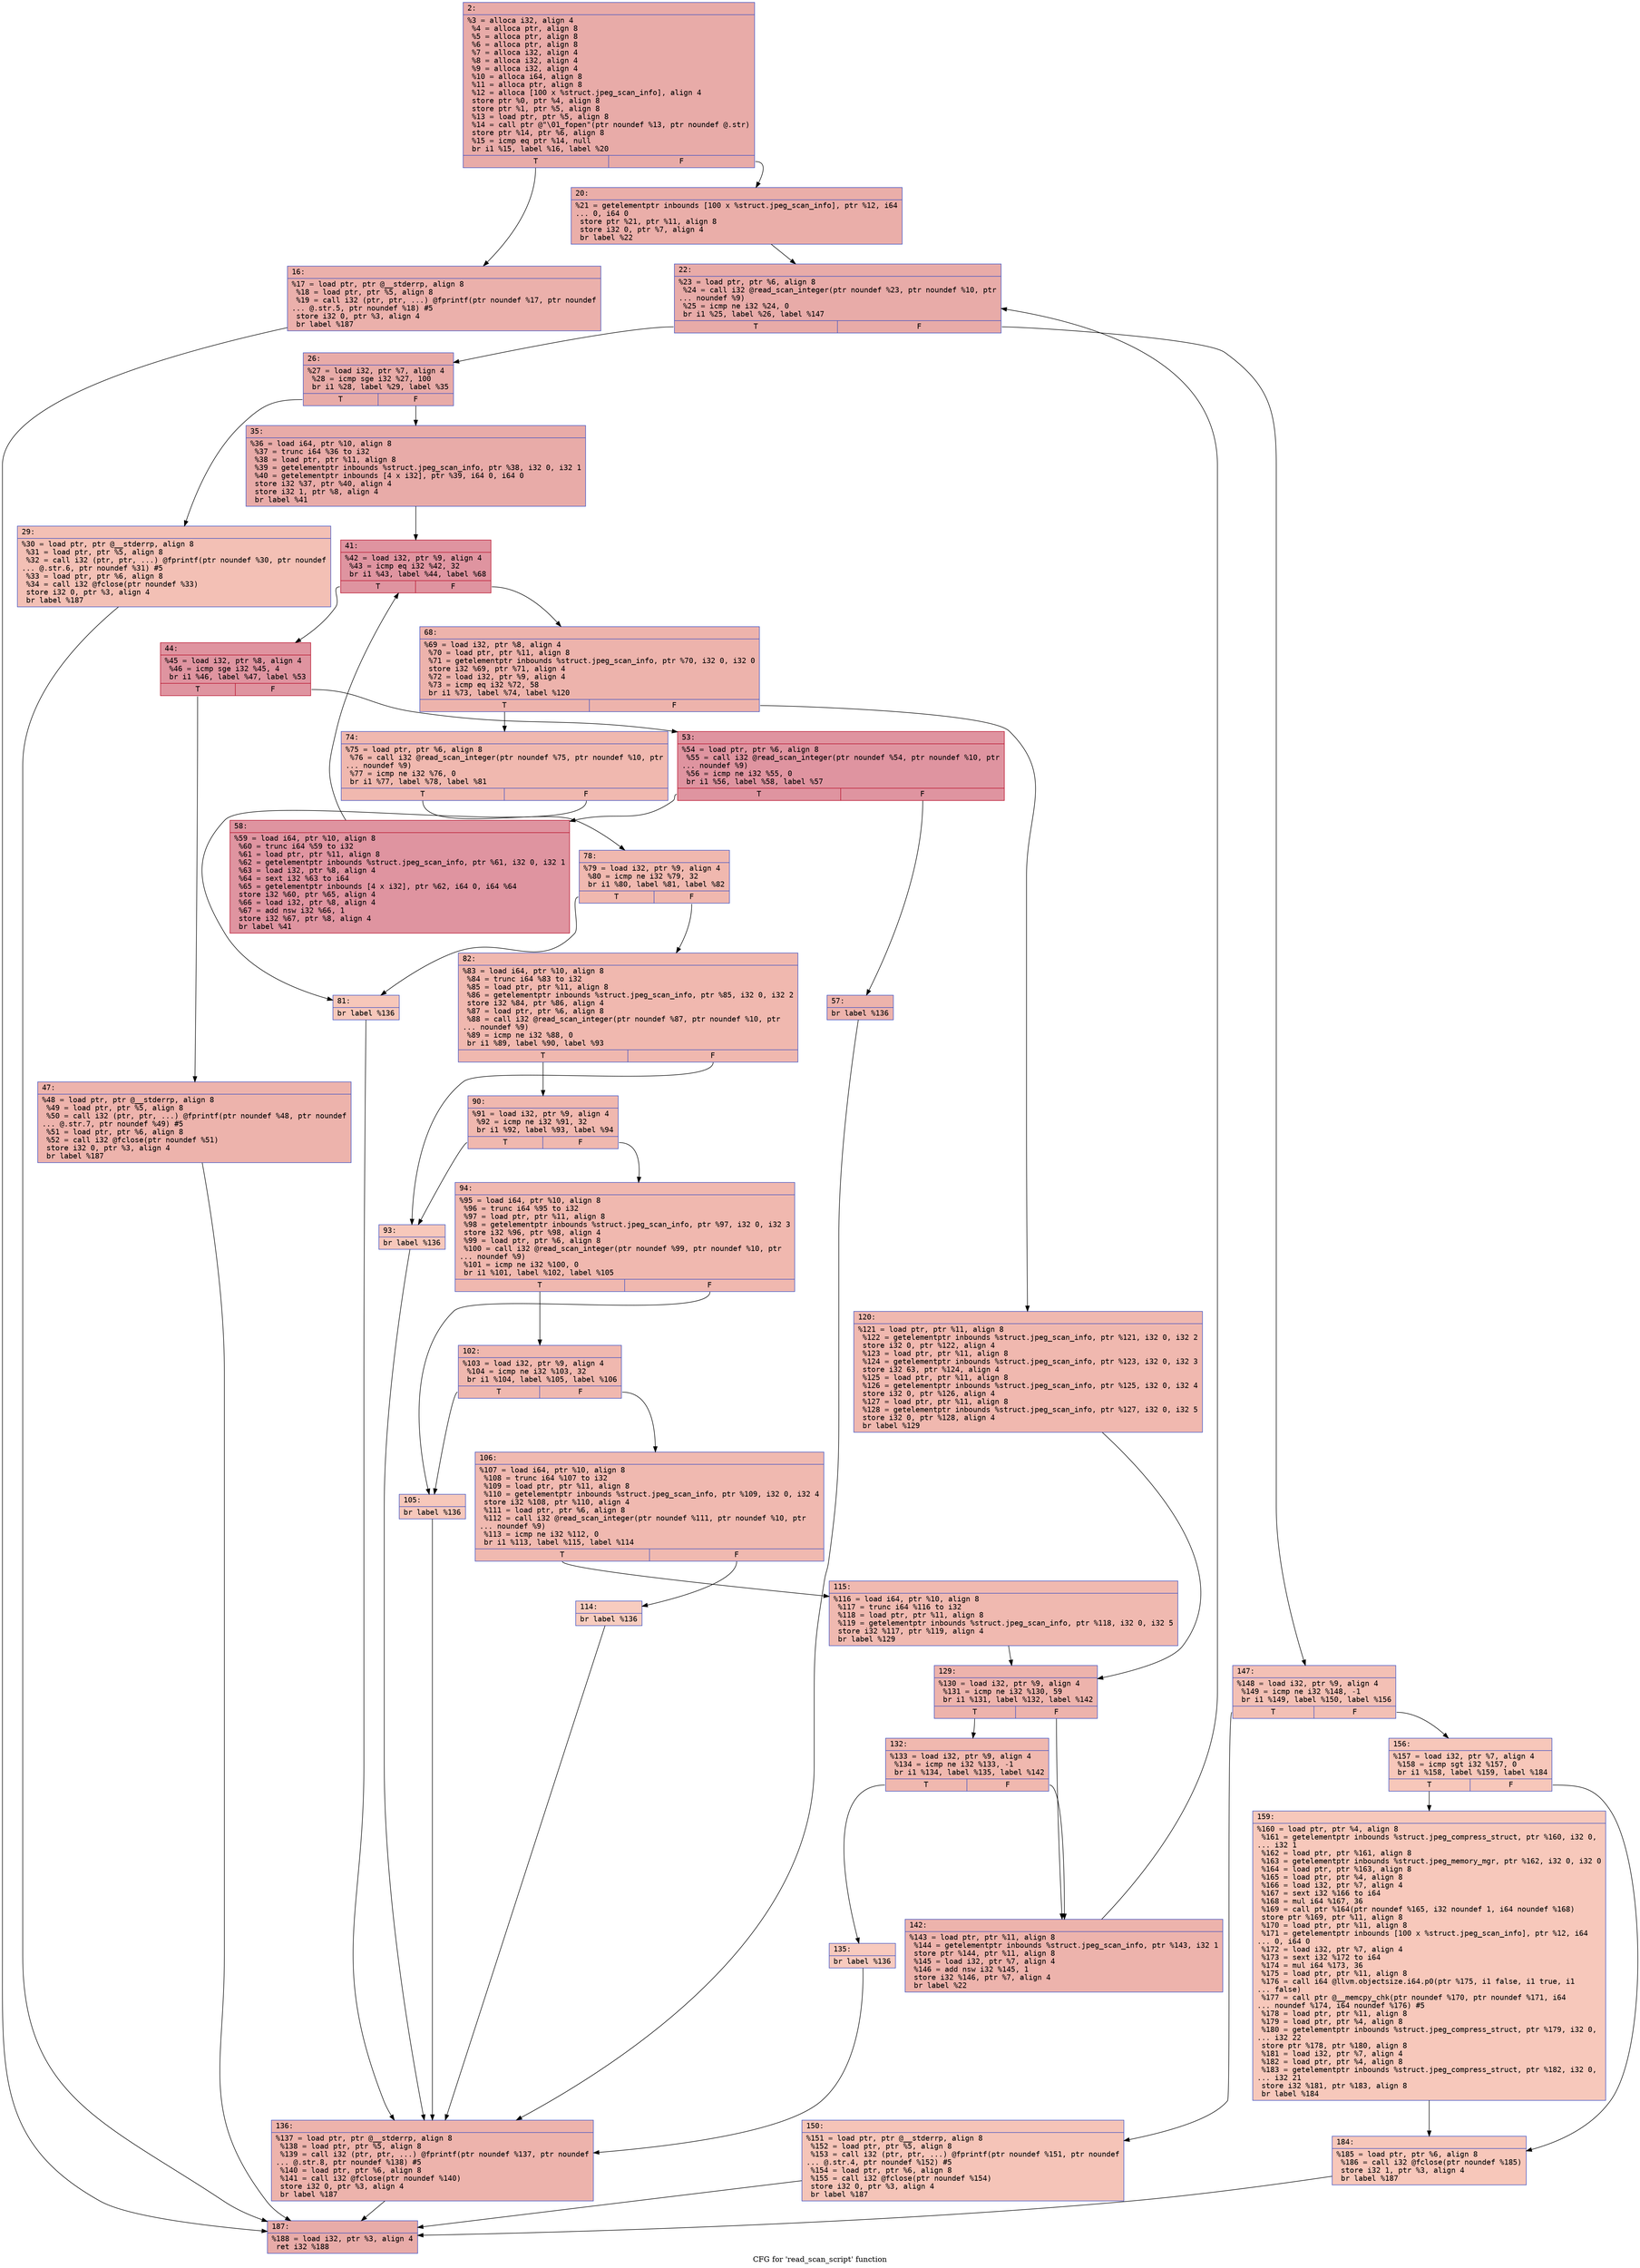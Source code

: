 digraph "CFG for 'read_scan_script' function" {
	label="CFG for 'read_scan_script' function";

	Node0x6000025cead0 [shape=record,color="#3d50c3ff", style=filled, fillcolor="#cc403a70" fontname="Courier",label="{2:\l|  %3 = alloca i32, align 4\l  %4 = alloca ptr, align 8\l  %5 = alloca ptr, align 8\l  %6 = alloca ptr, align 8\l  %7 = alloca i32, align 4\l  %8 = alloca i32, align 4\l  %9 = alloca i32, align 4\l  %10 = alloca i64, align 8\l  %11 = alloca ptr, align 8\l  %12 = alloca [100 x %struct.jpeg_scan_info], align 4\l  store ptr %0, ptr %4, align 8\l  store ptr %1, ptr %5, align 8\l  %13 = load ptr, ptr %5, align 8\l  %14 = call ptr @\"\\01_fopen\"(ptr noundef %13, ptr noundef @.str)\l  store ptr %14, ptr %6, align 8\l  %15 = icmp eq ptr %14, null\l  br i1 %15, label %16, label %20\l|{<s0>T|<s1>F}}"];
	Node0x6000025cead0:s0 -> Node0x6000025ceb20[tooltip="2 -> 16\nProbability 37.50%" ];
	Node0x6000025cead0:s1 -> Node0x6000025ceb70[tooltip="2 -> 20\nProbability 62.50%" ];
	Node0x6000025ceb20 [shape=record,color="#3d50c3ff", style=filled, fillcolor="#d24b4070" fontname="Courier",label="{16:\l|  %17 = load ptr, ptr @__stderrp, align 8\l  %18 = load ptr, ptr %5, align 8\l  %19 = call i32 (ptr, ptr, ...) @fprintf(ptr noundef %17, ptr noundef\l... @.str.5, ptr noundef %18) #5\l  store i32 0, ptr %3, align 4\l  br label %187\l}"];
	Node0x6000025ceb20 -> Node0x6000025cf660[tooltip="16 -> 187\nProbability 100.00%" ];
	Node0x6000025ceb70 [shape=record,color="#3d50c3ff", style=filled, fillcolor="#d0473d70" fontname="Courier",label="{20:\l|  %21 = getelementptr inbounds [100 x %struct.jpeg_scan_info], ptr %12, i64\l... 0, i64 0\l  store ptr %21, ptr %11, align 8\l  store i32 0, ptr %7, align 4\l  br label %22\l}"];
	Node0x6000025ceb70 -> Node0x6000025cebc0[tooltip="20 -> 22\nProbability 100.00%" ];
	Node0x6000025cebc0 [shape=record,color="#3d50c3ff", style=filled, fillcolor="#cc403a70" fontname="Courier",label="{22:\l|  %23 = load ptr, ptr %6, align 8\l  %24 = call i32 @read_scan_integer(ptr noundef %23, ptr noundef %10, ptr\l... noundef %9)\l  %25 = icmp ne i32 %24, 0\l  br i1 %25, label %26, label %147\l|{<s0>T|<s1>F}}"];
	Node0x6000025cebc0:s0 -> Node0x6000025cec10[tooltip="22 -> 26\nProbability 96.88%" ];
	Node0x6000025cebc0:s1 -> Node0x6000025cf4d0[tooltip="22 -> 147\nProbability 3.12%" ];
	Node0x6000025cec10 [shape=record,color="#3d50c3ff", style=filled, fillcolor="#cc403a70" fontname="Courier",label="{26:\l|  %27 = load i32, ptr %7, align 4\l  %28 = icmp sge i32 %27, 100\l  br i1 %28, label %29, label %35\l|{<s0>T|<s1>F}}"];
	Node0x6000025cec10:s0 -> Node0x6000025cec60[tooltip="26 -> 29\nProbability 3.12%" ];
	Node0x6000025cec10:s1 -> Node0x6000025cecb0[tooltip="26 -> 35\nProbability 96.88%" ];
	Node0x6000025cec60 [shape=record,color="#3d50c3ff", style=filled, fillcolor="#e5705870" fontname="Courier",label="{29:\l|  %30 = load ptr, ptr @__stderrp, align 8\l  %31 = load ptr, ptr %5, align 8\l  %32 = call i32 (ptr, ptr, ...) @fprintf(ptr noundef %30, ptr noundef\l... @.str.6, ptr noundef %31) #5\l  %33 = load ptr, ptr %6, align 8\l  %34 = call i32 @fclose(ptr noundef %33)\l  store i32 0, ptr %3, align 4\l  br label %187\l}"];
	Node0x6000025cec60 -> Node0x6000025cf660[tooltip="29 -> 187\nProbability 100.00%" ];
	Node0x6000025cecb0 [shape=record,color="#3d50c3ff", style=filled, fillcolor="#cc403a70" fontname="Courier",label="{35:\l|  %36 = load i64, ptr %10, align 8\l  %37 = trunc i64 %36 to i32\l  %38 = load ptr, ptr %11, align 8\l  %39 = getelementptr inbounds %struct.jpeg_scan_info, ptr %38, i32 0, i32 1\l  %40 = getelementptr inbounds [4 x i32], ptr %39, i64 0, i64 0\l  store i32 %37, ptr %40, align 4\l  store i32 1, ptr %8, align 4\l  br label %41\l}"];
	Node0x6000025cecb0 -> Node0x6000025ced00[tooltip="35 -> 41\nProbability 100.00%" ];
	Node0x6000025ced00 [shape=record,color="#b70d28ff", style=filled, fillcolor="#b70d2870" fontname="Courier",label="{41:\l|  %42 = load i32, ptr %9, align 4\l  %43 = icmp eq i32 %42, 32\l  br i1 %43, label %44, label %68\l|{<s0>T|<s1>F}}"];
	Node0x6000025ced00:s0 -> Node0x6000025ced50[tooltip="41 -> 44\nProbability 96.88%" ];
	Node0x6000025ced00:s1 -> Node0x6000025ceee0[tooltip="41 -> 68\nProbability 3.12%" ];
	Node0x6000025ced50 [shape=record,color="#b70d28ff", style=filled, fillcolor="#b70d2870" fontname="Courier",label="{44:\l|  %45 = load i32, ptr %8, align 4\l  %46 = icmp sge i32 %45, 4\l  br i1 %46, label %47, label %53\l|{<s0>T|<s1>F}}"];
	Node0x6000025ced50:s0 -> Node0x6000025ceda0[tooltip="44 -> 47\nProbability 3.12%" ];
	Node0x6000025ced50:s1 -> Node0x6000025cedf0[tooltip="44 -> 53\nProbability 96.88%" ];
	Node0x6000025ceda0 [shape=record,color="#3d50c3ff", style=filled, fillcolor="#d6524470" fontname="Courier",label="{47:\l|  %48 = load ptr, ptr @__stderrp, align 8\l  %49 = load ptr, ptr %5, align 8\l  %50 = call i32 (ptr, ptr, ...) @fprintf(ptr noundef %48, ptr noundef\l... @.str.7, ptr noundef %49) #5\l  %51 = load ptr, ptr %6, align 8\l  %52 = call i32 @fclose(ptr noundef %51)\l  store i32 0, ptr %3, align 4\l  br label %187\l}"];
	Node0x6000025ceda0 -> Node0x6000025cf660[tooltip="47 -> 187\nProbability 100.00%" ];
	Node0x6000025cedf0 [shape=record,color="#b70d28ff", style=filled, fillcolor="#b70d2870" fontname="Courier",label="{53:\l|  %54 = load ptr, ptr %6, align 8\l  %55 = call i32 @read_scan_integer(ptr noundef %54, ptr noundef %10, ptr\l... noundef %9)\l  %56 = icmp ne i32 %55, 0\l  br i1 %56, label %58, label %57\l|{<s0>T|<s1>F}}"];
	Node0x6000025cedf0:s0 -> Node0x6000025cee90[tooltip="53 -> 58\nProbability 96.88%" ];
	Node0x6000025cedf0:s1 -> Node0x6000025cee40[tooltip="53 -> 57\nProbability 3.12%" ];
	Node0x6000025cee40 [shape=record,color="#3d50c3ff", style=filled, fillcolor="#d6524470" fontname="Courier",label="{57:\l|  br label %136\l}"];
	Node0x6000025cee40 -> Node0x6000025cf430[tooltip="57 -> 136\nProbability 100.00%" ];
	Node0x6000025cee90 [shape=record,color="#b70d28ff", style=filled, fillcolor="#b70d2870" fontname="Courier",label="{58:\l|  %59 = load i64, ptr %10, align 8\l  %60 = trunc i64 %59 to i32\l  %61 = load ptr, ptr %11, align 8\l  %62 = getelementptr inbounds %struct.jpeg_scan_info, ptr %61, i32 0, i32 1\l  %63 = load i32, ptr %8, align 4\l  %64 = sext i32 %63 to i64\l  %65 = getelementptr inbounds [4 x i32], ptr %62, i64 0, i64 %64\l  store i32 %60, ptr %65, align 4\l  %66 = load i32, ptr %8, align 4\l  %67 = add nsw i32 %66, 1\l  store i32 %67, ptr %8, align 4\l  br label %41\l}"];
	Node0x6000025cee90 -> Node0x6000025ced00[tooltip="58 -> 41\nProbability 100.00%" ];
	Node0x6000025ceee0 [shape=record,color="#3d50c3ff", style=filled, fillcolor="#d6524470" fontname="Courier",label="{68:\l|  %69 = load i32, ptr %8, align 4\l  %70 = load ptr, ptr %11, align 8\l  %71 = getelementptr inbounds %struct.jpeg_scan_info, ptr %70, i32 0, i32 0\l  store i32 %69, ptr %71, align 4\l  %72 = load i32, ptr %9, align 4\l  %73 = icmp eq i32 %72, 58\l  br i1 %73, label %74, label %120\l|{<s0>T|<s1>F}}"];
	Node0x6000025ceee0:s0 -> Node0x6000025cef30[tooltip="68 -> 74\nProbability 50.00%" ];
	Node0x6000025ceee0:s1 -> Node0x6000025cf2f0[tooltip="68 -> 120\nProbability 50.00%" ];
	Node0x6000025cef30 [shape=record,color="#3d50c3ff", style=filled, fillcolor="#dc5d4a70" fontname="Courier",label="{74:\l|  %75 = load ptr, ptr %6, align 8\l  %76 = call i32 @read_scan_integer(ptr noundef %75, ptr noundef %10, ptr\l... noundef %9)\l  %77 = icmp ne i32 %76, 0\l  br i1 %77, label %78, label %81\l|{<s0>T|<s1>F}}"];
	Node0x6000025cef30:s0 -> Node0x6000025cef80[tooltip="74 -> 78\nProbability 96.88%" ];
	Node0x6000025cef30:s1 -> Node0x6000025cefd0[tooltip="74 -> 81\nProbability 3.12%" ];
	Node0x6000025cef80 [shape=record,color="#3d50c3ff", style=filled, fillcolor="#dc5d4a70" fontname="Courier",label="{78:\l|  %79 = load i32, ptr %9, align 4\l  %80 = icmp ne i32 %79, 32\l  br i1 %80, label %81, label %82\l|{<s0>T|<s1>F}}"];
	Node0x6000025cef80:s0 -> Node0x6000025cefd0[tooltip="78 -> 81\nProbability 3.12%" ];
	Node0x6000025cef80:s1 -> Node0x6000025cf020[tooltip="78 -> 82\nProbability 96.88%" ];
	Node0x6000025cefd0 [shape=record,color="#3d50c3ff", style=filled, fillcolor="#ec7f6370" fontname="Courier",label="{81:\l|  br label %136\l}"];
	Node0x6000025cefd0 -> Node0x6000025cf430[tooltip="81 -> 136\nProbability 100.00%" ];
	Node0x6000025cf020 [shape=record,color="#3d50c3ff", style=filled, fillcolor="#dc5d4a70" fontname="Courier",label="{82:\l|  %83 = load i64, ptr %10, align 8\l  %84 = trunc i64 %83 to i32\l  %85 = load ptr, ptr %11, align 8\l  %86 = getelementptr inbounds %struct.jpeg_scan_info, ptr %85, i32 0, i32 2\l  store i32 %84, ptr %86, align 4\l  %87 = load ptr, ptr %6, align 8\l  %88 = call i32 @read_scan_integer(ptr noundef %87, ptr noundef %10, ptr\l... noundef %9)\l  %89 = icmp ne i32 %88, 0\l  br i1 %89, label %90, label %93\l|{<s0>T|<s1>F}}"];
	Node0x6000025cf020:s0 -> Node0x6000025cf070[tooltip="82 -> 90\nProbability 96.88%" ];
	Node0x6000025cf020:s1 -> Node0x6000025cf0c0[tooltip="82 -> 93\nProbability 3.12%" ];
	Node0x6000025cf070 [shape=record,color="#3d50c3ff", style=filled, fillcolor="#dc5d4a70" fontname="Courier",label="{90:\l|  %91 = load i32, ptr %9, align 4\l  %92 = icmp ne i32 %91, 32\l  br i1 %92, label %93, label %94\l|{<s0>T|<s1>F}}"];
	Node0x6000025cf070:s0 -> Node0x6000025cf0c0[tooltip="90 -> 93\nProbability 3.12%" ];
	Node0x6000025cf070:s1 -> Node0x6000025cf110[tooltip="90 -> 94\nProbability 96.88%" ];
	Node0x6000025cf0c0 [shape=record,color="#3d50c3ff", style=filled, fillcolor="#ed836670" fontname="Courier",label="{93:\l|  br label %136\l}"];
	Node0x6000025cf0c0 -> Node0x6000025cf430[tooltip="93 -> 136\nProbability 100.00%" ];
	Node0x6000025cf110 [shape=record,color="#3d50c3ff", style=filled, fillcolor="#dc5d4a70" fontname="Courier",label="{94:\l|  %95 = load i64, ptr %10, align 8\l  %96 = trunc i64 %95 to i32\l  %97 = load ptr, ptr %11, align 8\l  %98 = getelementptr inbounds %struct.jpeg_scan_info, ptr %97, i32 0, i32 3\l  store i32 %96, ptr %98, align 4\l  %99 = load ptr, ptr %6, align 8\l  %100 = call i32 @read_scan_integer(ptr noundef %99, ptr noundef %10, ptr\l... noundef %9)\l  %101 = icmp ne i32 %100, 0\l  br i1 %101, label %102, label %105\l|{<s0>T|<s1>F}}"];
	Node0x6000025cf110:s0 -> Node0x6000025cf160[tooltip="94 -> 102\nProbability 96.88%" ];
	Node0x6000025cf110:s1 -> Node0x6000025cf1b0[tooltip="94 -> 105\nProbability 3.12%" ];
	Node0x6000025cf160 [shape=record,color="#3d50c3ff", style=filled, fillcolor="#dc5d4a70" fontname="Courier",label="{102:\l|  %103 = load i32, ptr %9, align 4\l  %104 = icmp ne i32 %103, 32\l  br i1 %104, label %105, label %106\l|{<s0>T|<s1>F}}"];
	Node0x6000025cf160:s0 -> Node0x6000025cf1b0[tooltip="102 -> 105\nProbability 3.12%" ];
	Node0x6000025cf160:s1 -> Node0x6000025cf200[tooltip="102 -> 106\nProbability 96.88%" ];
	Node0x6000025cf1b0 [shape=record,color="#3d50c3ff", style=filled, fillcolor="#ed836670" fontname="Courier",label="{105:\l|  br label %136\l}"];
	Node0x6000025cf1b0 -> Node0x6000025cf430[tooltip="105 -> 136\nProbability 100.00%" ];
	Node0x6000025cf200 [shape=record,color="#3d50c3ff", style=filled, fillcolor="#de614d70" fontname="Courier",label="{106:\l|  %107 = load i64, ptr %10, align 8\l  %108 = trunc i64 %107 to i32\l  %109 = load ptr, ptr %11, align 8\l  %110 = getelementptr inbounds %struct.jpeg_scan_info, ptr %109, i32 0, i32 4\l  store i32 %108, ptr %110, align 4\l  %111 = load ptr, ptr %6, align 8\l  %112 = call i32 @read_scan_integer(ptr noundef %111, ptr noundef %10, ptr\l... noundef %9)\l  %113 = icmp ne i32 %112, 0\l  br i1 %113, label %115, label %114\l|{<s0>T|<s1>F}}"];
	Node0x6000025cf200:s0 -> Node0x6000025cf2a0[tooltip="106 -> 115\nProbability 96.88%" ];
	Node0x6000025cf200:s1 -> Node0x6000025cf250[tooltip="106 -> 114\nProbability 3.12%" ];
	Node0x6000025cf250 [shape=record,color="#3d50c3ff", style=filled, fillcolor="#f08b6e70" fontname="Courier",label="{114:\l|  br label %136\l}"];
	Node0x6000025cf250 -> Node0x6000025cf430[tooltip="114 -> 136\nProbability 100.00%" ];
	Node0x6000025cf2a0 [shape=record,color="#3d50c3ff", style=filled, fillcolor="#de614d70" fontname="Courier",label="{115:\l|  %116 = load i64, ptr %10, align 8\l  %117 = trunc i64 %116 to i32\l  %118 = load ptr, ptr %11, align 8\l  %119 = getelementptr inbounds %struct.jpeg_scan_info, ptr %118, i32 0, i32 5\l  store i32 %117, ptr %119, align 4\l  br label %129\l}"];
	Node0x6000025cf2a0 -> Node0x6000025cf340[tooltip="115 -> 129\nProbability 100.00%" ];
	Node0x6000025cf2f0 [shape=record,color="#3d50c3ff", style=filled, fillcolor="#dc5d4a70" fontname="Courier",label="{120:\l|  %121 = load ptr, ptr %11, align 8\l  %122 = getelementptr inbounds %struct.jpeg_scan_info, ptr %121, i32 0, i32 2\l  store i32 0, ptr %122, align 4\l  %123 = load ptr, ptr %11, align 8\l  %124 = getelementptr inbounds %struct.jpeg_scan_info, ptr %123, i32 0, i32 3\l  store i32 63, ptr %124, align 4\l  %125 = load ptr, ptr %11, align 8\l  %126 = getelementptr inbounds %struct.jpeg_scan_info, ptr %125, i32 0, i32 4\l  store i32 0, ptr %126, align 4\l  %127 = load ptr, ptr %11, align 8\l  %128 = getelementptr inbounds %struct.jpeg_scan_info, ptr %127, i32 0, i32 5\l  store i32 0, ptr %128, align 4\l  br label %129\l}"];
	Node0x6000025cf2f0 -> Node0x6000025cf340[tooltip="120 -> 129\nProbability 100.00%" ];
	Node0x6000025cf340 [shape=record,color="#3d50c3ff", style=filled, fillcolor="#d6524470" fontname="Courier",label="{129:\l|  %130 = load i32, ptr %9, align 4\l  %131 = icmp ne i32 %130, 59\l  br i1 %131, label %132, label %142\l|{<s0>T|<s1>F}}"];
	Node0x6000025cf340:s0 -> Node0x6000025cf390[tooltip="129 -> 132\nProbability 50.00%" ];
	Node0x6000025cf340:s1 -> Node0x6000025cf480[tooltip="129 -> 142\nProbability 50.00%" ];
	Node0x6000025cf390 [shape=record,color="#3d50c3ff", style=filled, fillcolor="#dc5d4a70" fontname="Courier",label="{132:\l|  %133 = load i32, ptr %9, align 4\l  %134 = icmp ne i32 %133, -1\l  br i1 %134, label %135, label %142\l|{<s0>T|<s1>F}}"];
	Node0x6000025cf390:s0 -> Node0x6000025cf3e0[tooltip="132 -> 135\nProbability 3.12%" ];
	Node0x6000025cf390:s1 -> Node0x6000025cf480[tooltip="132 -> 142\nProbability 96.88%" ];
	Node0x6000025cf3e0 [shape=record,color="#3d50c3ff", style=filled, fillcolor="#ef886b70" fontname="Courier",label="{135:\l|  br label %136\l}"];
	Node0x6000025cf3e0 -> Node0x6000025cf430[tooltip="135 -> 136\nProbability 100.00%" ];
	Node0x6000025cf430 [shape=record,color="#3d50c3ff", style=filled, fillcolor="#d6524470" fontname="Courier",label="{136:\l|  %137 = load ptr, ptr @__stderrp, align 8\l  %138 = load ptr, ptr %5, align 8\l  %139 = call i32 (ptr, ptr, ...) @fprintf(ptr noundef %137, ptr noundef\l... @.str.8, ptr noundef %138) #5\l  %140 = load ptr, ptr %6, align 8\l  %141 = call i32 @fclose(ptr noundef %140)\l  store i32 0, ptr %3, align 4\l  br label %187\l}"];
	Node0x6000025cf430 -> Node0x6000025cf660[tooltip="136 -> 187\nProbability 100.00%" ];
	Node0x6000025cf480 [shape=record,color="#3d50c3ff", style=filled, fillcolor="#d6524470" fontname="Courier",label="{142:\l|  %143 = load ptr, ptr %11, align 8\l  %144 = getelementptr inbounds %struct.jpeg_scan_info, ptr %143, i32 1\l  store ptr %144, ptr %11, align 8\l  %145 = load i32, ptr %7, align 4\l  %146 = add nsw i32 %145, 1\l  store i32 %146, ptr %7, align 4\l  br label %22\l}"];
	Node0x6000025cf480 -> Node0x6000025cebc0[tooltip="142 -> 22\nProbability 100.00%" ];
	Node0x6000025cf4d0 [shape=record,color="#3d50c3ff", style=filled, fillcolor="#e5705870" fontname="Courier",label="{147:\l|  %148 = load i32, ptr %9, align 4\l  %149 = icmp ne i32 %148, -1\l  br i1 %149, label %150, label %156\l|{<s0>T|<s1>F}}"];
	Node0x6000025cf4d0:s0 -> Node0x6000025cf520[tooltip="147 -> 150\nProbability 62.50%" ];
	Node0x6000025cf4d0:s1 -> Node0x6000025cf570[tooltip="147 -> 156\nProbability 37.50%" ];
	Node0x6000025cf520 [shape=record,color="#3d50c3ff", style=filled, fillcolor="#e97a5f70" fontname="Courier",label="{150:\l|  %151 = load ptr, ptr @__stderrp, align 8\l  %152 = load ptr, ptr %5, align 8\l  %153 = call i32 (ptr, ptr, ...) @fprintf(ptr noundef %151, ptr noundef\l... @.str.4, ptr noundef %152) #5\l  %154 = load ptr, ptr %6, align 8\l  %155 = call i32 @fclose(ptr noundef %154)\l  store i32 0, ptr %3, align 4\l  br label %187\l}"];
	Node0x6000025cf520 -> Node0x6000025cf660[tooltip="150 -> 187\nProbability 100.00%" ];
	Node0x6000025cf570 [shape=record,color="#3d50c3ff", style=filled, fillcolor="#ec7f6370" fontname="Courier",label="{156:\l|  %157 = load i32, ptr %7, align 4\l  %158 = icmp sgt i32 %157, 0\l  br i1 %158, label %159, label %184\l|{<s0>T|<s1>F}}"];
	Node0x6000025cf570:s0 -> Node0x6000025cf5c0[tooltip="156 -> 159\nProbability 62.50%" ];
	Node0x6000025cf570:s1 -> Node0x6000025cf610[tooltip="156 -> 184\nProbability 37.50%" ];
	Node0x6000025cf5c0 [shape=record,color="#3d50c3ff", style=filled, fillcolor="#ed836670" fontname="Courier",label="{159:\l|  %160 = load ptr, ptr %4, align 8\l  %161 = getelementptr inbounds %struct.jpeg_compress_struct, ptr %160, i32 0,\l... i32 1\l  %162 = load ptr, ptr %161, align 8\l  %163 = getelementptr inbounds %struct.jpeg_memory_mgr, ptr %162, i32 0, i32 0\l  %164 = load ptr, ptr %163, align 8\l  %165 = load ptr, ptr %4, align 8\l  %166 = load i32, ptr %7, align 4\l  %167 = sext i32 %166 to i64\l  %168 = mul i64 %167, 36\l  %169 = call ptr %164(ptr noundef %165, i32 noundef 1, i64 noundef %168)\l  store ptr %169, ptr %11, align 8\l  %170 = load ptr, ptr %11, align 8\l  %171 = getelementptr inbounds [100 x %struct.jpeg_scan_info], ptr %12, i64\l... 0, i64 0\l  %172 = load i32, ptr %7, align 4\l  %173 = sext i32 %172 to i64\l  %174 = mul i64 %173, 36\l  %175 = load ptr, ptr %11, align 8\l  %176 = call i64 @llvm.objectsize.i64.p0(ptr %175, i1 false, i1 true, i1\l... false)\l  %177 = call ptr @__memcpy_chk(ptr noundef %170, ptr noundef %171, i64\l... noundef %174, i64 noundef %176) #5\l  %178 = load ptr, ptr %11, align 8\l  %179 = load ptr, ptr %4, align 8\l  %180 = getelementptr inbounds %struct.jpeg_compress_struct, ptr %179, i32 0,\l... i32 22\l  store ptr %178, ptr %180, align 8\l  %181 = load i32, ptr %7, align 4\l  %182 = load ptr, ptr %4, align 8\l  %183 = getelementptr inbounds %struct.jpeg_compress_struct, ptr %182, i32 0,\l... i32 21\l  store i32 %181, ptr %183, align 8\l  br label %184\l}"];
	Node0x6000025cf5c0 -> Node0x6000025cf610[tooltip="159 -> 184\nProbability 100.00%" ];
	Node0x6000025cf610 [shape=record,color="#3d50c3ff", style=filled, fillcolor="#ec7f6370" fontname="Courier",label="{184:\l|  %185 = load ptr, ptr %6, align 8\l  %186 = call i32 @fclose(ptr noundef %185)\l  store i32 1, ptr %3, align 4\l  br label %187\l}"];
	Node0x6000025cf610 -> Node0x6000025cf660[tooltip="184 -> 187\nProbability 100.00%" ];
	Node0x6000025cf660 [shape=record,color="#3d50c3ff", style=filled, fillcolor="#cc403a70" fontname="Courier",label="{187:\l|  %188 = load i32, ptr %3, align 4\l  ret i32 %188\l}"];
}
